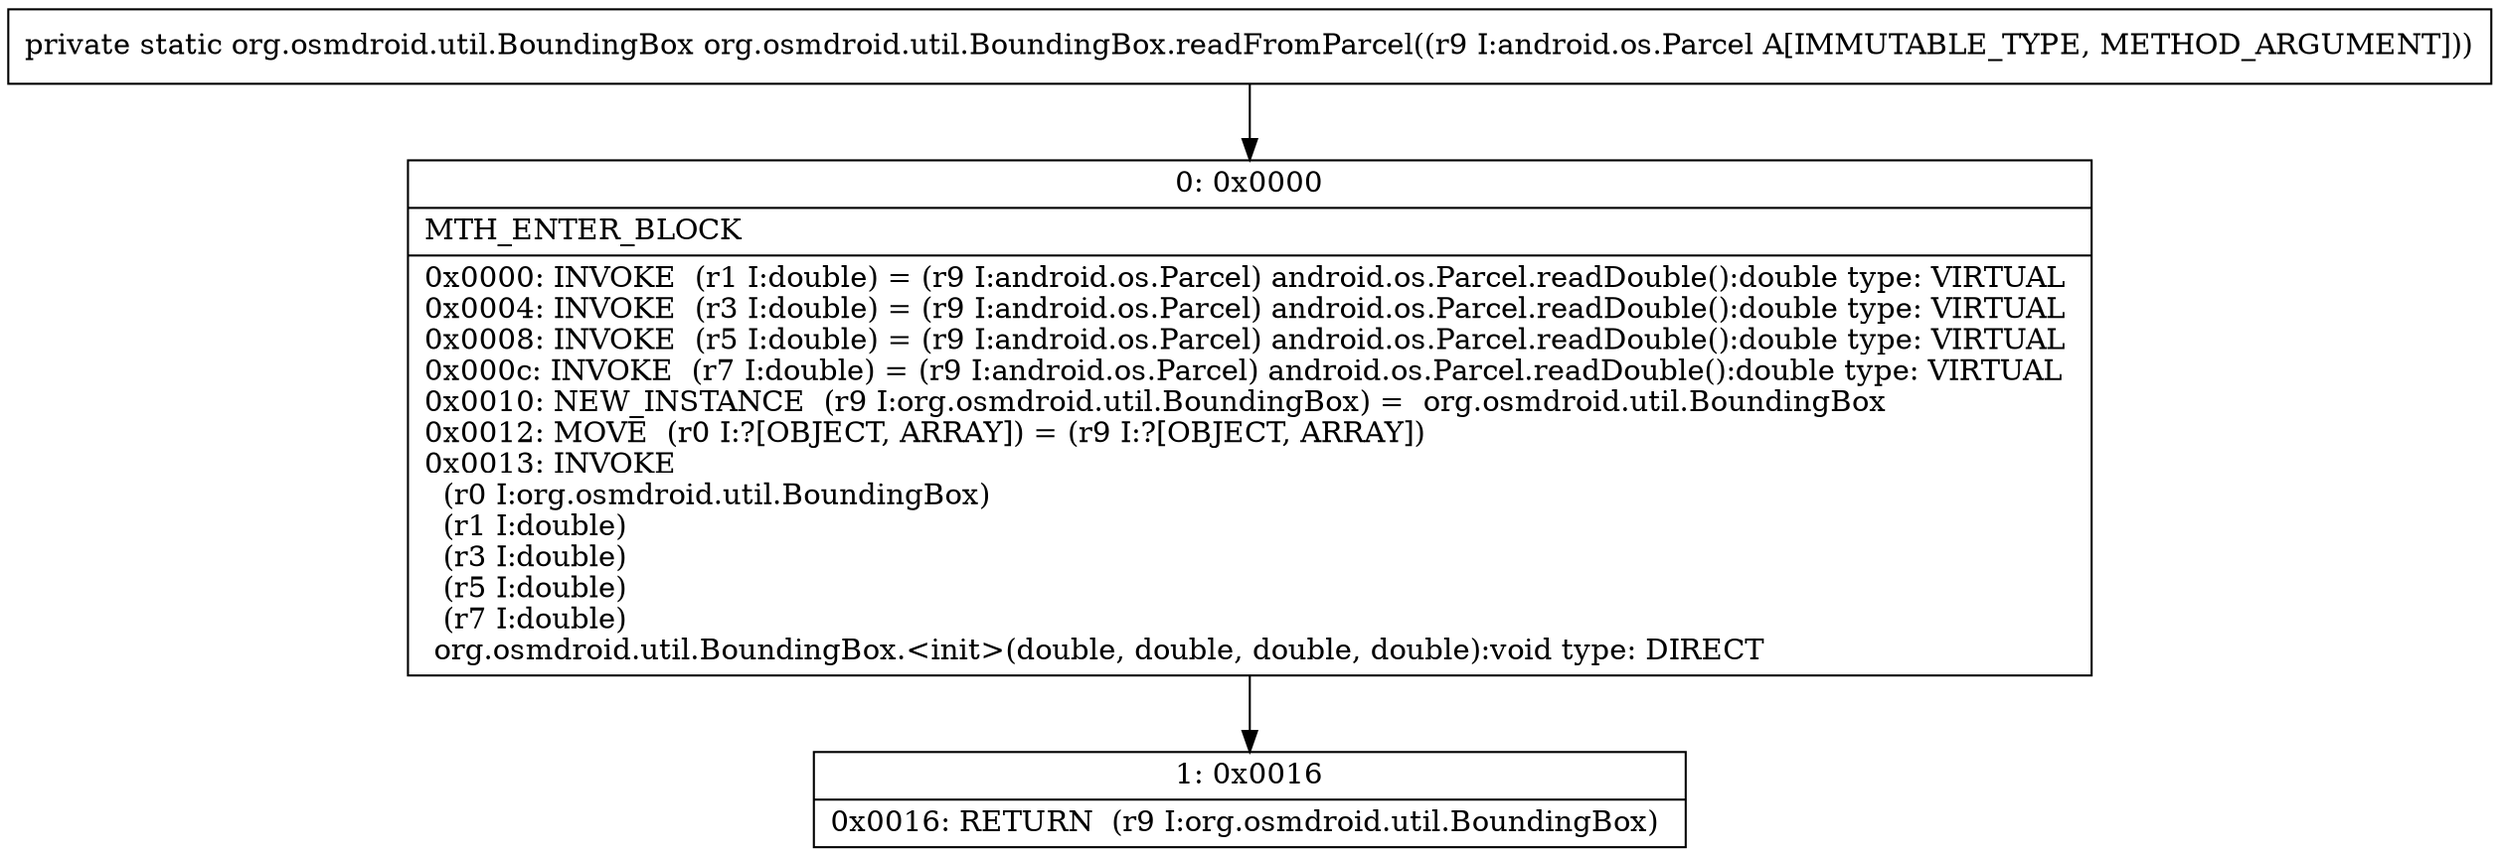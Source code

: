 digraph "CFG fororg.osmdroid.util.BoundingBox.readFromParcel(Landroid\/os\/Parcel;)Lorg\/osmdroid\/util\/BoundingBox;" {
Node_0 [shape=record,label="{0\:\ 0x0000|MTH_ENTER_BLOCK\l|0x0000: INVOKE  (r1 I:double) = (r9 I:android.os.Parcel) android.os.Parcel.readDouble():double type: VIRTUAL \l0x0004: INVOKE  (r3 I:double) = (r9 I:android.os.Parcel) android.os.Parcel.readDouble():double type: VIRTUAL \l0x0008: INVOKE  (r5 I:double) = (r9 I:android.os.Parcel) android.os.Parcel.readDouble():double type: VIRTUAL \l0x000c: INVOKE  (r7 I:double) = (r9 I:android.os.Parcel) android.os.Parcel.readDouble():double type: VIRTUAL \l0x0010: NEW_INSTANCE  (r9 I:org.osmdroid.util.BoundingBox) =  org.osmdroid.util.BoundingBox \l0x0012: MOVE  (r0 I:?[OBJECT, ARRAY]) = (r9 I:?[OBJECT, ARRAY]) \l0x0013: INVOKE  \l  (r0 I:org.osmdroid.util.BoundingBox)\l  (r1 I:double)\l  (r3 I:double)\l  (r5 I:double)\l  (r7 I:double)\l org.osmdroid.util.BoundingBox.\<init\>(double, double, double, double):void type: DIRECT \l}"];
Node_1 [shape=record,label="{1\:\ 0x0016|0x0016: RETURN  (r9 I:org.osmdroid.util.BoundingBox) \l}"];
MethodNode[shape=record,label="{private static org.osmdroid.util.BoundingBox org.osmdroid.util.BoundingBox.readFromParcel((r9 I:android.os.Parcel A[IMMUTABLE_TYPE, METHOD_ARGUMENT])) }"];
MethodNode -> Node_0;
Node_0 -> Node_1;
}

